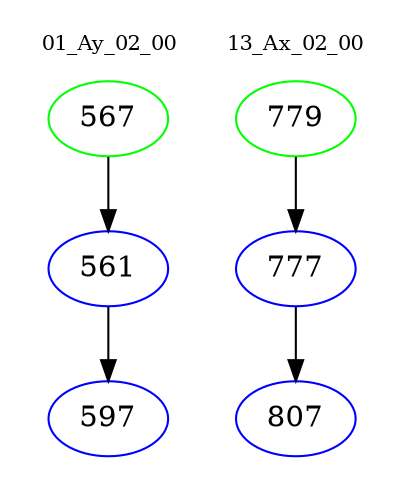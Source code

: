 digraph{
subgraph cluster_0 {
color = white
label = "01_Ay_02_00";
fontsize=10;
T0_567 [label="567", color="green"]
T0_567 -> T0_561 [color="black"]
T0_561 [label="561", color="blue"]
T0_561 -> T0_597 [color="black"]
T0_597 [label="597", color="blue"]
}
subgraph cluster_1 {
color = white
label = "13_Ax_02_00";
fontsize=10;
T1_779 [label="779", color="green"]
T1_779 -> T1_777 [color="black"]
T1_777 [label="777", color="blue"]
T1_777 -> T1_807 [color="black"]
T1_807 [label="807", color="blue"]
}
}
